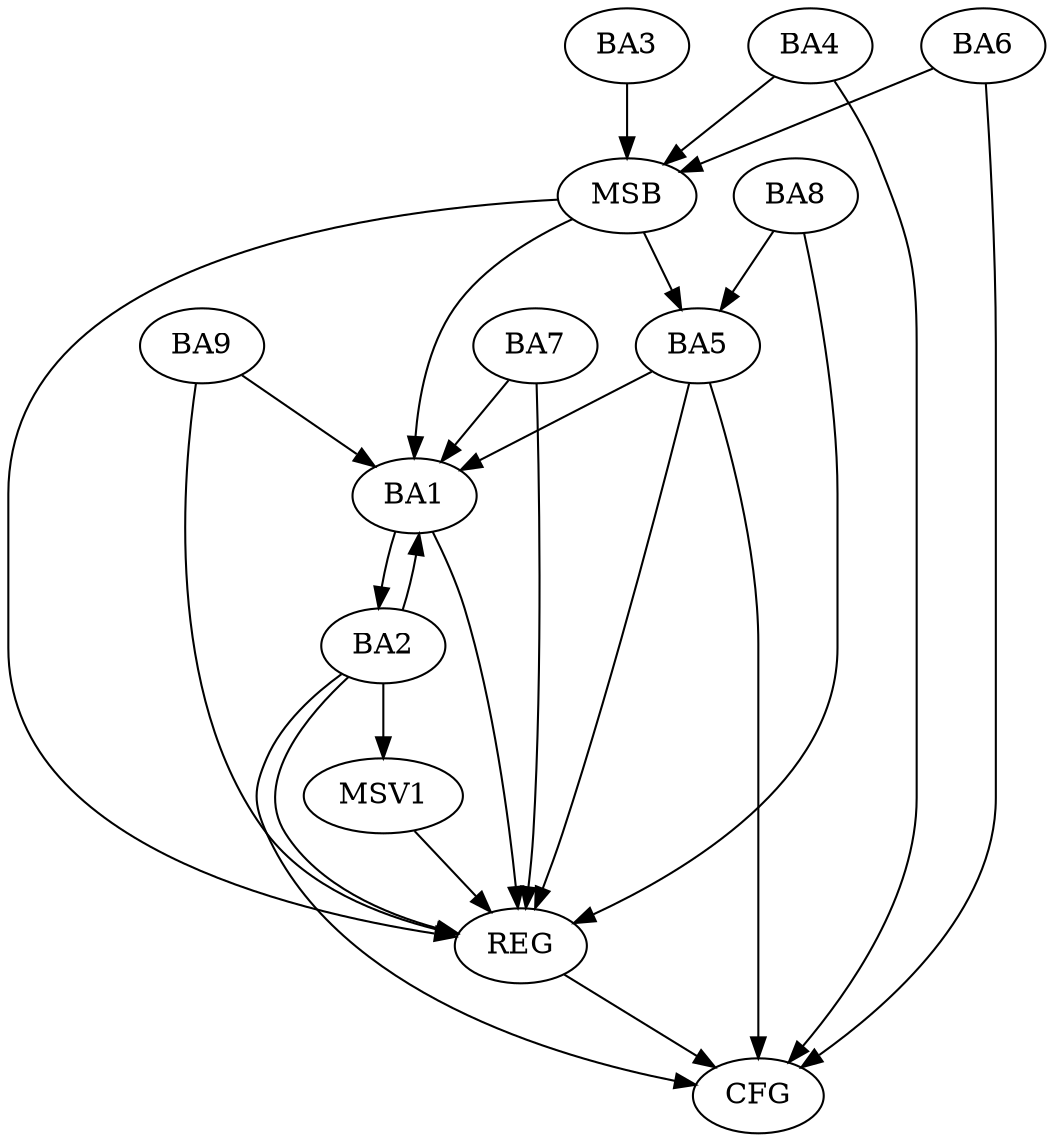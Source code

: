 strict digraph G {
  BA1 [ label="BA1" ];
  BA2 [ label="BA2" ];
  BA3 [ label="BA3" ];
  BA4 [ label="BA4" ];
  BA5 [ label="BA5" ];
  BA6 [ label="BA6" ];
  BA7 [ label="BA7" ];
  BA8 [ label="BA8" ];
  BA9 [ label="BA9" ];
  REG [ label="REG" ];
  MSB [ label="MSB" ];
  CFG [ label="CFG" ];
  MSV1 [ label="MSV1" ];
  BA1 -> BA2;
  BA2 -> BA1;
  BA5 -> BA1;
  BA7 -> BA1;
  BA8 -> BA5;
  BA9 -> BA1;
  BA1 -> REG;
  BA2 -> REG;
  BA5 -> REG;
  BA7 -> REG;
  BA8 -> REG;
  BA9 -> REG;
  BA3 -> MSB;
  MSB -> BA1;
  MSB -> REG;
  BA4 -> MSB;
  BA6 -> MSB;
  MSB -> BA5;
  BA5 -> CFG;
  BA6 -> CFG;
  BA4 -> CFG;
  BA2 -> CFG;
  REG -> CFG;
  BA2 -> MSV1;
  MSV1 -> REG;
}
